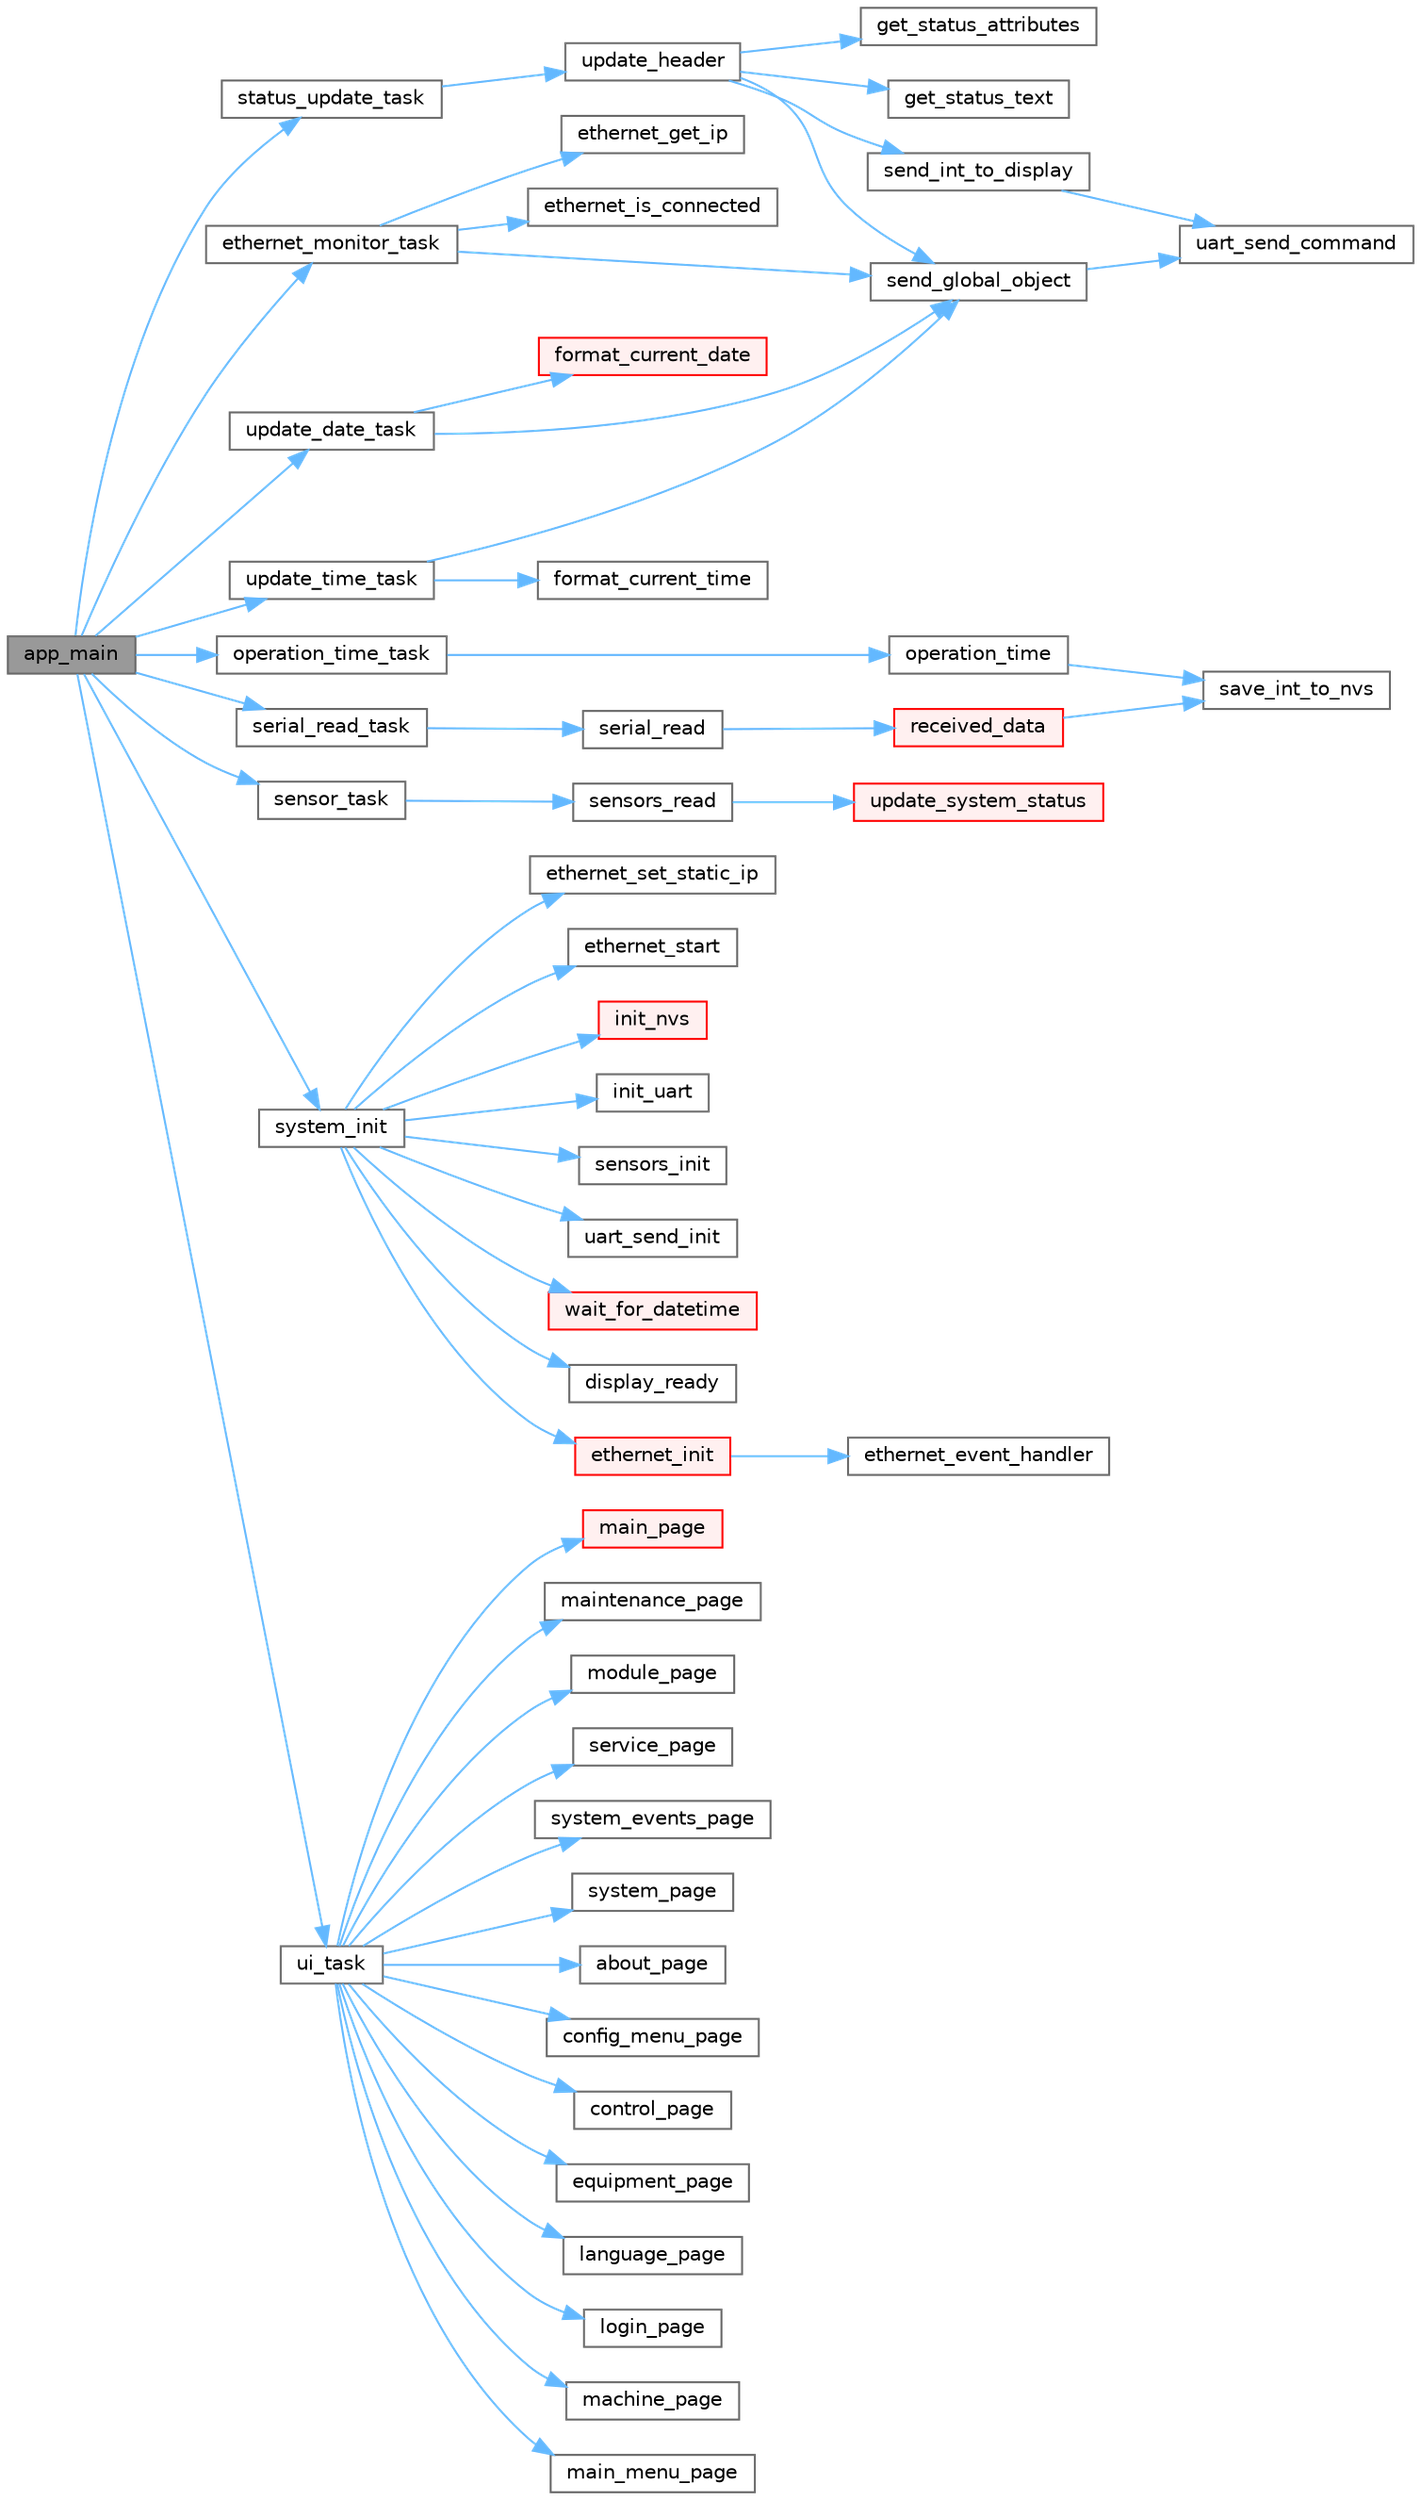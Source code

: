 digraph "app_main"
{
 // LATEX_PDF_SIZE
  bgcolor="transparent";
  edge [fontname=Helvetica,fontsize=10,labelfontname=Helvetica,labelfontsize=10];
  node [fontname=Helvetica,fontsize=10,shape=box,height=0.2,width=0.4];
  rankdir="LR";
  Node1 [id="Node000001",label="app_main",height=0.2,width=0.4,color="gray40", fillcolor="grey60", style="filled", fontcolor="black",tooltip=" "];
  Node1 -> Node2 [id="edge1_Node000001_Node000002",color="steelblue1",style="solid",tooltip=" "];
  Node2 [id="Node000002",label="ethernet_monitor_task",height=0.2,width=0.4,color="grey40", fillcolor="white", style="filled",URL="$tasks_8c.html#a5dc1efd0c548644645cf4607e8e01ae0",tooltip="Wrapper function for the ethernet monitoring task."];
  Node2 -> Node3 [id="edge2_Node000002_Node000003",color="steelblue1",style="solid",tooltip=" "];
  Node3 [id="Node000003",label="ethernet_get_ip",height=0.2,width=0.4,color="grey40", fillcolor="white", style="filled",URL="$ethernet_8c.html#afcdc1ac7a161416f9aa70c6802794598",tooltip="Get the IP address assigned to the Ethernet interface."];
  Node2 -> Node4 [id="edge3_Node000002_Node000004",color="steelblue1",style="solid",tooltip=" "];
  Node4 [id="Node000004",label="ethernet_is_connected",height=0.2,width=0.4,color="grey40", fillcolor="white", style="filled",URL="$ethernet_8c.html#a413b14a7107939f76a186c5d459a4a84",tooltip="Check if Ethernet is connected."];
  Node2 -> Node5 [id="edge4_Node000002_Node000005",color="steelblue1",style="solid",tooltip=" "];
  Node5 [id="Node000005",label="send_global_object",height=0.2,width=0.4,color="grey40", fillcolor="white", style="filled",URL="$serial__send_8c.html#a5054d67ac4b50fb8e90972bd55049e3f",tooltip="Sends a command to update a global object attribute on the Nextion display."];
  Node5 -> Node6 [id="edge5_Node000005_Node000006",color="steelblue1",style="solid",tooltip=" "];
  Node6 [id="Node000006",label="uart_send_command",height=0.2,width=0.4,color="grey40", fillcolor="white", style="filled",URL="$serial__send_8c.html#a396d4a4f67f557de2870d2c47d9a7103",tooltip="Sends the termination command to the Nextion display."];
  Node1 -> Node7 [id="edge6_Node000001_Node000007",color="steelblue1",style="solid",tooltip=" "];
  Node7 [id="Node000007",label="operation_time_task",height=0.2,width=0.4,color="grey40", fillcolor="white", style="filled",URL="$tasks_8c.html#a38055df7c19e6b62d4d08d631dace3bb",tooltip="Wrapper function for the operation time task."];
  Node7 -> Node8 [id="edge7_Node000007_Node000008",color="steelblue1",style="solid",tooltip=" "];
  Node8 [id="Node000008",label="operation_time",height=0.2,width=0.4,color="grey40", fillcolor="white", style="filled",URL="$system_8c.html#a3f45cb82b07f9844b825d73f091413a7",tooltip="Updates the operation time."];
  Node8 -> Node9 [id="edge8_Node000008_Node000009",color="steelblue1",style="solid",tooltip=" "];
  Node9 [id="Node000009",label="save_int_to_nvs",height=0.2,width=0.4,color="grey40", fillcolor="white", style="filled",URL="$nvs__manager_8c.html#aaec9f002eed7b2794c9babcfa7d3f50b",tooltip="Loads an integer value from NVS using the specified key."];
  Node1 -> Node10 [id="edge9_Node000001_Node000010",color="steelblue1",style="solid",tooltip=" "];
  Node10 [id="Node000010",label="sensor_task",height=0.2,width=0.4,color="grey40", fillcolor="white", style="filled",URL="$tasks_8c.html#adc13c768c3882c534ba57bad636776ce",tooltip="Wrapper function for the sensor task."];
  Node10 -> Node11 [id="edge10_Node000010_Node000011",color="steelblue1",style="solid",tooltip=" "];
  Node11 [id="Node000011",label="sensors_read",height=0.2,width=0.4,color="grey40", fillcolor="white", style="filled",URL="$sensors_8c.html#a9456bf17ccbaf37989d9a869c891a294",tooltip="Read sensor data. This function reads the current values from the pressure and temperature sensors...."];
  Node11 -> Node12 [id="edge11_Node000011_Node000012",color="steelblue1",style="solid",tooltip=" "];
  Node12 [id="Node000012",label="update_system_status",height=0.2,width=0.4,color="red", fillcolor="#FFF0F0", style="filled",URL="$system_8c.html#a012f23b509b22ea369b2f708e3d15330",tooltip="Updates the system status based on sensor data."];
  Node1 -> Node16 [id="edge12_Node000001_Node000016",color="steelblue1",style="solid",tooltip=" "];
  Node16 [id="Node000016",label="serial_read_task",height=0.2,width=0.4,color="grey40", fillcolor="white", style="filled",URL="$tasks_8c.html#aad854cfa5843c0cce14548556d98ddad",tooltip="Wrapper function for the serial read task."];
  Node16 -> Node17 [id="edge13_Node000016_Node000017",color="steelblue1",style="solid",tooltip=" "];
  Node17 [id="Node000017",label="serial_read",height=0.2,width=0.4,color="grey40", fillcolor="white", style="filled",URL="$serial__receive_8c.html#ac59bf1ef42c41a76073468fec8e82d74",tooltip="Function to read data coming from the serial port. This function is design to handle the data from th..."];
  Node17 -> Node18 [id="edge14_Node000017_Node000018",color="steelblue1",style="solid",tooltip=" "];
  Node18 [id="Node000018",label="received_data",height=0.2,width=0.4,color="red", fillcolor="#FFF0F0", style="filled",URL="$serial__receive_8c.html#a09a926c2654b02052b2286a68b5ac51a",tooltip="Function that handles the data received from the Nextion display over the serial port."];
  Node18 -> Node9 [id="edge15_Node000018_Node000009",color="steelblue1",style="solid",tooltip=" "];
  Node1 -> Node21 [id="edge16_Node000001_Node000021",color="steelblue1",style="solid",tooltip=" "];
  Node21 [id="Node000021",label="status_update_task",height=0.2,width=0.4,color="grey40", fillcolor="white", style="filled",URL="$tasks_8c.html#aca31737b112ac097a245cc89d88a7f06",tooltip="Wrapper function for the status update task."];
  Node21 -> Node22 [id="edge17_Node000021_Node000022",color="steelblue1",style="solid",tooltip=" "];
  Node22 [id="Node000022",label="update_header",height=0.2,width=0.4,color="grey40", fillcolor="white", style="filled",URL="$system_8c.html#a97ec9415a474734bbfe4819763f72c3f",tooltip="Updates the header on the Nextion display."];
  Node22 -> Node23 [id="edge18_Node000022_Node000023",color="steelblue1",style="solid",tooltip=" "];
  Node23 [id="Node000023",label="get_status_attributes",height=0.2,width=0.4,color="grey40", fillcolor="white", style="filled",URL="$utils_8c.html#ab430aab7d7c17ab2aba9374eed7d1bd8",tooltip="Updates the header to reflect the current system state. This function updates the header on the Nexti..."];
  Node22 -> Node24 [id="edge19_Node000022_Node000024",color="steelblue1",style="solid",tooltip=" "];
  Node24 [id="Node000024",label="get_status_text",height=0.2,width=0.4,color="grey40", fillcolor="white", style="filled",URL="$utils_8c.html#af273a5ebcae2631c89cbee7c2bb96e9b",tooltip="Retrieves the status text based on the current system state and language. This function returns a str..."];
  Node22 -> Node5 [id="edge20_Node000022_Node000005",color="steelblue1",style="solid",tooltip=" "];
  Node22 -> Node25 [id="edge21_Node000022_Node000025",color="steelblue1",style="solid",tooltip=" "];
  Node25 [id="Node000025",label="send_int_to_display",height=0.2,width=0.4,color="grey40", fillcolor="white", style="filled",URL="$serial__send_8c.html#a79b60688c065ea5ed16bfc43a0b82c9b",tooltip="Sends a command to update an integer attribute of an object on the Nextion display."];
  Node25 -> Node6 [id="edge22_Node000025_Node000006",color="steelblue1",style="solid",tooltip=" "];
  Node1 -> Node26 [id="edge23_Node000001_Node000026",color="steelblue1",style="solid",tooltip=" "];
  Node26 [id="Node000026",label="system_init",height=0.2,width=0.4,color="grey40", fillcolor="white", style="filled",URL="$system_8c.html#a43f5e0d6db0fb41a437cc9096b32e9b5",tooltip="Initializes the system."];
  Node26 -> Node27 [id="edge24_Node000026_Node000027",color="steelblue1",style="solid",tooltip=" "];
  Node27 [id="Node000027",label="display_ready",height=0.2,width=0.4,color="grey40", fillcolor="white", style="filled",URL="$setup_8c.html#abf1f7169537cbd8629caa4345fe28394",tooltip="Waits for the Nextion display to send the command indicating that it is ready."];
  Node26 -> Node28 [id="edge25_Node000026_Node000028",color="steelblue1",style="solid",tooltip=" "];
  Node28 [id="Node000028",label="ethernet_init",height=0.2,width=0.4,color="red", fillcolor="#FFF0F0", style="filled",URL="$ethernet_8c.html#ac5a294a0efbd42bd9671903a60e4f52b",tooltip="Initialize the W5500 Ethernet module."];
  Node28 -> Node29 [id="edge26_Node000028_Node000029",color="steelblue1",style="solid",tooltip=" "];
  Node29 [id="Node000029",label="ethernet_event_handler",height=0.2,width=0.4,color="grey40", fillcolor="white", style="filled",URL="$ethernet_8c.html#a2ae9912b161cb0e12abb084e5d2756c2",tooltip="Event handler for Ethernet events."];
  Node26 -> Node31 [id="edge27_Node000026_Node000031",color="steelblue1",style="solid",tooltip=" "];
  Node31 [id="Node000031",label="ethernet_set_static_ip",height=0.2,width=0.4,color="grey40", fillcolor="white", style="filled",URL="$ethernet_8c.html#a864a2ddf998b216a85c97c640b841501",tooltip="Configure static IP settings for the Ethernet interface."];
  Node26 -> Node32 [id="edge28_Node000026_Node000032",color="steelblue1",style="solid",tooltip=" "];
  Node32 [id="Node000032",label="ethernet_start",height=0.2,width=0.4,color="grey40", fillcolor="white", style="filled",URL="$ethernet_8c.html#a4f763d2ae63ab35e404488c1add5c852",tooltip="Start the Ethernet connection."];
  Node26 -> Node33 [id="edge29_Node000026_Node000033",color="steelblue1",style="solid",tooltip=" "];
  Node33 [id="Node000033",label="init_nvs",height=0.2,width=0.4,color="red", fillcolor="#FFF0F0", style="filled",URL="$setup_8c.html#aa2c353c6e3271404cdf45ce4601951c7",tooltip="Initializes the NVS (Non-Volatile Storage)."];
  Node26 -> Node35 [id="edge30_Node000026_Node000035",color="steelblue1",style="solid",tooltip=" "];
  Node35 [id="Node000035",label="init_uart",height=0.2,width=0.4,color="grey40", fillcolor="white", style="filled",URL="$setup_8c.html#a7c8ab9435f095e55019fe880192c3537",tooltip="Initializes the serial communication."];
  Node26 -> Node36 [id="edge31_Node000026_Node000036",color="steelblue1",style="solid",tooltip=" "];
  Node36 [id="Node000036",label="sensors_init",height=0.2,width=0.4,color="grey40", fillcolor="white", style="filled",URL="$sensors_8c.html#a7a541577440ac4cb1da9b8ef7261cfec",tooltip="Initialize the sensors. This function sets up the ADC channels for reading pressure and temperature s..."];
  Node26 -> Node37 [id="edge32_Node000026_Node000037",color="steelblue1",style="solid",tooltip=" "];
  Node37 [id="Node000037",label="uart_send_init",height=0.2,width=0.4,color="grey40", fillcolor="white", style="filled",URL="$serial__send_8c.html#aa0463ce777016c795ce8597f2e04bf79",tooltip="Add mutex initialization for UART communication."];
  Node26 -> Node38 [id="edge33_Node000026_Node000038",color="steelblue1",style="solid",tooltip=" "];
  Node38 [id="Node000038",label="wait_for_datetime",height=0.2,width=0.4,color="red", fillcolor="#FFF0F0", style="filled",URL="$setup_8c.html#a409b2f4c4106092dafb1db940c5f85d4",tooltip="Blocks until a valid date/time string is received via UART."];
  Node1 -> Node40 [id="edge34_Node000001_Node000040",color="steelblue1",style="solid",tooltip=" "];
  Node40 [id="Node000040",label="ui_task",height=0.2,width=0.4,color="grey40", fillcolor="white", style="filled",URL="$tasks_8c.html#a38934c613f9e3b3071370604aa661010",tooltip="Wrapper function for the UI task."];
  Node40 -> Node41 [id="edge35_Node000040_Node000041",color="steelblue1",style="solid",tooltip=" "];
  Node41 [id="Node000041",label="about_page",height=0.2,width=0.4,color="grey40", fillcolor="white", style="filled",URL="$pages_8c.html#a89fee45a3872eb376b252b861ab8c07e",tooltip="Function to handle the about page UI. This function is called when the current page is set to ABOUT."];
  Node40 -> Node42 [id="edge36_Node000040_Node000042",color="steelblue1",style="solid",tooltip=" "];
  Node42 [id="Node000042",label="config_menu_page",height=0.2,width=0.4,color="grey40", fillcolor="white", style="filled",URL="$pages_8c.html#a96592eefdfdf59eb98544da393fe2c8f",tooltip="Function to handle the configuration menu page UI. This function is called when the current page is s..."];
  Node40 -> Node43 [id="edge37_Node000040_Node000043",color="steelblue1",style="solid",tooltip=" "];
  Node43 [id="Node000043",label="control_page",height=0.2,width=0.4,color="grey40", fillcolor="white", style="filled",URL="$pages_8c.html#abc67177785d78d87195c128dae5c71e1",tooltip="Function to handle the control page UI. This function is called when the current page is set to CONTR..."];
  Node40 -> Node44 [id="edge38_Node000040_Node000044",color="steelblue1",style="solid",tooltip=" "];
  Node44 [id="Node000044",label="equipment_page",height=0.2,width=0.4,color="grey40", fillcolor="white", style="filled",URL="$pages_8c.html#adb7e72ea57300775da4604fc0beb6ced",tooltip="Function to handle the equipment information page UI. This function is called when the current page i..."];
  Node40 -> Node45 [id="edge39_Node000040_Node000045",color="steelblue1",style="solid",tooltip=" "];
  Node45 [id="Node000045",label="language_page",height=0.2,width=0.4,color="grey40", fillcolor="white", style="filled",URL="$pages_8c.html#a6d91875cb7f48bd2dab021a271b8569e",tooltip="Function to handle the language selection page UI. This function is called when the current page is s..."];
  Node40 -> Node46 [id="edge40_Node000040_Node000046",color="steelblue1",style="solid",tooltip=" "];
  Node46 [id="Node000046",label="login_page",height=0.2,width=0.4,color="grey40", fillcolor="white", style="filled",URL="$pages_8c.html#ad114f02439a8b6bac8809faab054722e",tooltip="Function to handle the login page UI. This function is called when the current page is set to LOG_IN."];
  Node40 -> Node47 [id="edge41_Node000040_Node000047",color="steelblue1",style="solid",tooltip=" "];
  Node47 [id="Node000047",label="machine_page",height=0.2,width=0.4,color="grey40", fillcolor="white", style="filled",URL="$pages_8c.html#a828e576a7d6d5cddff3ebd05ddc6685a",tooltip="Function to handle the machine page UI. This function is called when the current page is set to MACHI..."];
  Node40 -> Node48 [id="edge42_Node000040_Node000048",color="steelblue1",style="solid",tooltip=" "];
  Node48 [id="Node000048",label="main_menu_page",height=0.2,width=0.4,color="grey40", fillcolor="white", style="filled",URL="$pages_8c.html#a222f933f83745f908d2be52694fec0f0",tooltip="Function to handle the main menu page UI. This function is called when the current page is set to MAI..."];
  Node40 -> Node49 [id="edge43_Node000040_Node000049",color="steelblue1",style="solid",tooltip=" "];
  Node49 [id="Node000049",label="main_page",height=0.2,width=0.4,color="red", fillcolor="#FFF0F0", style="filled",URL="$pages_8c.html#a97b680dc869c646b03f34ad2a3260a6b",tooltip="Function to handle the main page UI. This function is called when the current page is set to MAIN."];
  Node40 -> Node53 [id="edge44_Node000040_Node000053",color="steelblue1",style="solid",tooltip=" "];
  Node53 [id="Node000053",label="maintenance_page",height=0.2,width=0.4,color="grey40", fillcolor="white", style="filled",URL="$pages_8c.html#a7f50faf504e3d70c18cca6de2309ae9f",tooltip="Function to handle the maintenance page UI. This function is called when the current page is set to M..."];
  Node40 -> Node54 [id="edge45_Node000040_Node000054",color="steelblue1",style="solid",tooltip=" "];
  Node54 [id="Node000054",label="module_page",height=0.2,width=0.4,color="grey40", fillcolor="white", style="filled",URL="$pages_8c.html#ab7c27bc6f6c1a38a98f6ae4f21109bae",tooltip="Function to handle the module information page UI. This function is called when the current page is s..."];
  Node40 -> Node55 [id="edge46_Node000040_Node000055",color="steelblue1",style="solid",tooltip=" "];
  Node55 [id="Node000055",label="service_page",height=0.2,width=0.4,color="grey40", fillcolor="white", style="filled",URL="$pages_8c.html#a5a1c65a52fcb4b65ae9b394a013e0dbd",tooltip="Function to handle the service page UI. This function is called when the current page is set to SERVI..."];
  Node40 -> Node56 [id="edge47_Node000040_Node000056",color="steelblue1",style="solid",tooltip=" "];
  Node56 [id="Node000056",label="system_events_page",height=0.2,width=0.4,color="grey40", fillcolor="white", style="filled",URL="$pages_8c.html#a80034c559e6388a025a88d0959456792",tooltip="Function to handle the system events page UI. This function is called when the current page is set to..."];
  Node40 -> Node57 [id="edge48_Node000040_Node000057",color="steelblue1",style="solid",tooltip=" "];
  Node57 [id="Node000057",label="system_page",height=0.2,width=0.4,color="grey40", fillcolor="white", style="filled",URL="$pages_8c.html#a6dbb6384cdbff807810e3808aa4892b4",tooltip="Function to handle the system page UI. This function is called when the current page is set to SYSTEM..."];
  Node1 -> Node58 [id="edge49_Node000001_Node000058",color="steelblue1",style="solid",tooltip=" "];
  Node58 [id="Node000058",label="update_date_task",height=0.2,width=0.4,color="grey40", fillcolor="white", style="filled",URL="$tasks_8c.html#af6775fd71f463f5b4bd0281831adf189",tooltip="Wrapper function for the update date task."];
  Node58 -> Node59 [id="edge50_Node000058_Node000059",color="steelblue1",style="solid",tooltip=" "];
  Node59 [id="Node000059",label="format_current_date",height=0.2,width=0.4,color="red", fillcolor="#FFF0F0", style="filled",URL="$time__manager_8c.html#a7adef7574674ceb8389ad51f9865a608",tooltip="Formats the current date as a string."];
  Node58 -> Node5 [id="edge51_Node000058_Node000005",color="steelblue1",style="solid",tooltip=" "];
  Node1 -> Node62 [id="edge52_Node000001_Node000062",color="steelblue1",style="solid",tooltip=" "];
  Node62 [id="Node000062",label="update_time_task",height=0.2,width=0.4,color="grey40", fillcolor="white", style="filled",URL="$tasks_8c.html#a472adbe140ea6041c1ce89683a293e8e",tooltip="Wrapper function for the update time task."];
  Node62 -> Node63 [id="edge53_Node000062_Node000063",color="steelblue1",style="solid",tooltip=" "];
  Node63 [id="Node000063",label="format_current_time",height=0.2,width=0.4,color="grey40", fillcolor="white", style="filled",URL="$time__manager_8c.html#aa10b7c32c7bb9654c6d13256ba88e217",tooltip="Formats the current time as a string in 12-hour format with AM/PM."];
  Node62 -> Node5 [id="edge54_Node000062_Node000005",color="steelblue1",style="solid",tooltip=" "];
}
